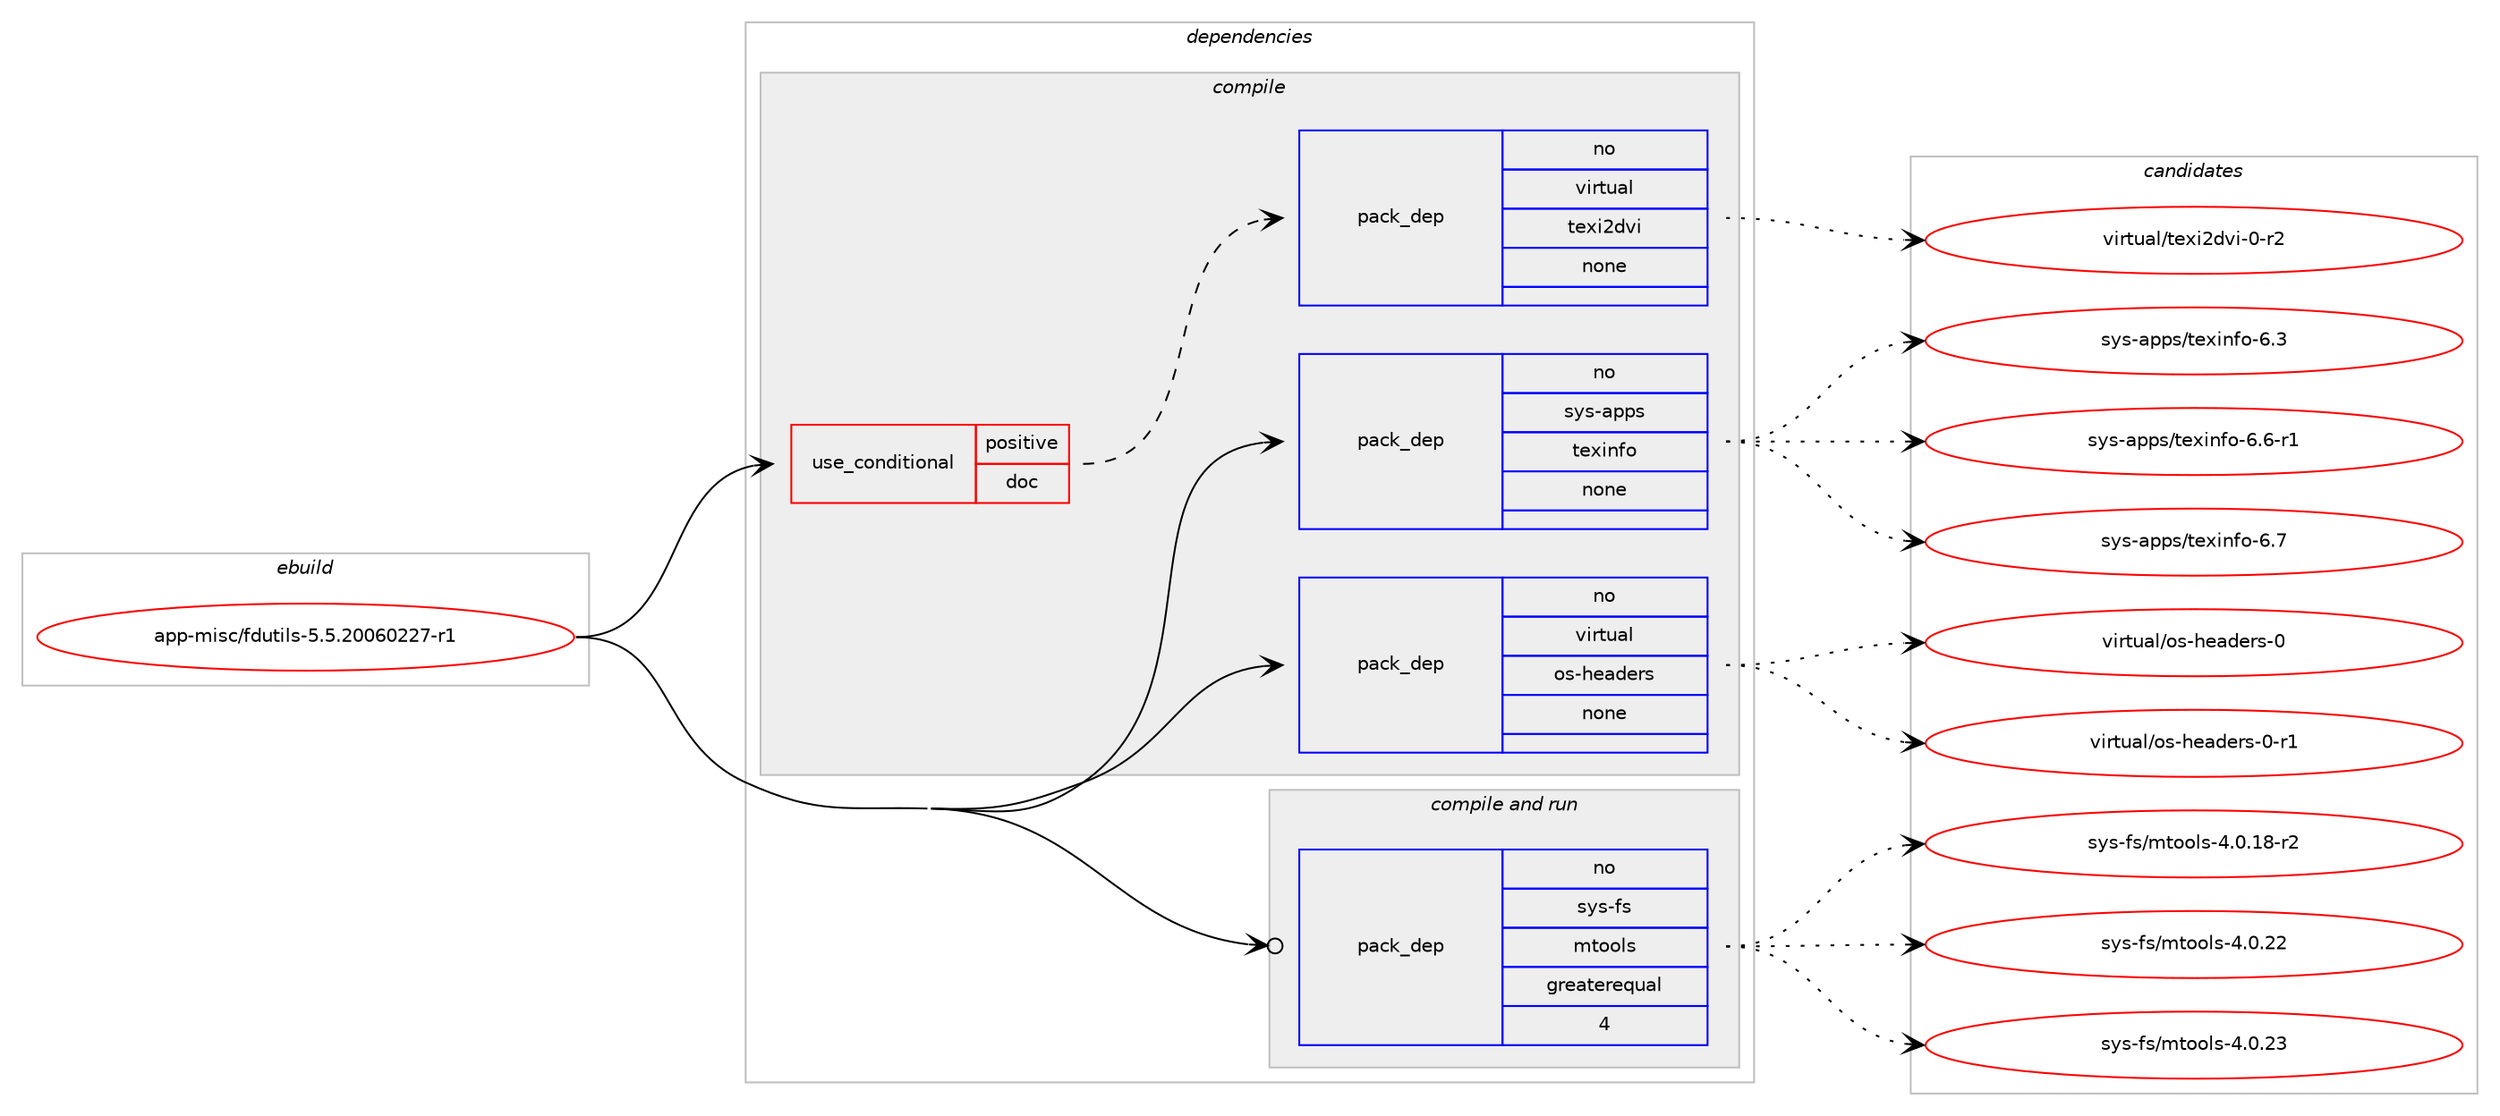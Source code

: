digraph prolog {

# *************
# Graph options
# *************

newrank=true;
concentrate=true;
compound=true;
graph [rankdir=LR,fontname=Helvetica,fontsize=10,ranksep=1.5];#, ranksep=2.5, nodesep=0.2];
edge  [arrowhead=vee];
node  [fontname=Helvetica,fontsize=10];

# **********
# The ebuild
# **********

subgraph cluster_leftcol {
color=gray;
rank=same;
label=<<i>ebuild</i>>;
id [label="app-misc/fdutils-5.5.20060227-r1", color=red, width=4, href="../app-misc/fdutils-5.5.20060227-r1.svg"];
}

# ****************
# The dependencies
# ****************

subgraph cluster_midcol {
color=gray;
label=<<i>dependencies</i>>;
subgraph cluster_compile {
fillcolor="#eeeeee";
style=filled;
label=<<i>compile</i>>;
subgraph cond118992 {
dependency498239 [label=<<TABLE BORDER="0" CELLBORDER="1" CELLSPACING="0" CELLPADDING="4"><TR><TD ROWSPAN="3" CELLPADDING="10">use_conditional</TD></TR><TR><TD>positive</TD></TR><TR><TD>doc</TD></TR></TABLE>>, shape=none, color=red];
subgraph pack370252 {
dependency498240 [label=<<TABLE BORDER="0" CELLBORDER="1" CELLSPACING="0" CELLPADDING="4" WIDTH="220"><TR><TD ROWSPAN="6" CELLPADDING="30">pack_dep</TD></TR><TR><TD WIDTH="110">no</TD></TR><TR><TD>virtual</TD></TR><TR><TD>texi2dvi</TD></TR><TR><TD>none</TD></TR><TR><TD></TD></TR></TABLE>>, shape=none, color=blue];
}
dependency498239:e -> dependency498240:w [weight=20,style="dashed",arrowhead="vee"];
}
id:e -> dependency498239:w [weight=20,style="solid",arrowhead="vee"];
subgraph pack370253 {
dependency498241 [label=<<TABLE BORDER="0" CELLBORDER="1" CELLSPACING="0" CELLPADDING="4" WIDTH="220"><TR><TD ROWSPAN="6" CELLPADDING="30">pack_dep</TD></TR><TR><TD WIDTH="110">no</TD></TR><TR><TD>sys-apps</TD></TR><TR><TD>texinfo</TD></TR><TR><TD>none</TD></TR><TR><TD></TD></TR></TABLE>>, shape=none, color=blue];
}
id:e -> dependency498241:w [weight=20,style="solid",arrowhead="vee"];
subgraph pack370254 {
dependency498242 [label=<<TABLE BORDER="0" CELLBORDER="1" CELLSPACING="0" CELLPADDING="4" WIDTH="220"><TR><TD ROWSPAN="6" CELLPADDING="30">pack_dep</TD></TR><TR><TD WIDTH="110">no</TD></TR><TR><TD>virtual</TD></TR><TR><TD>os-headers</TD></TR><TR><TD>none</TD></TR><TR><TD></TD></TR></TABLE>>, shape=none, color=blue];
}
id:e -> dependency498242:w [weight=20,style="solid",arrowhead="vee"];
}
subgraph cluster_compileandrun {
fillcolor="#eeeeee";
style=filled;
label=<<i>compile and run</i>>;
subgraph pack370255 {
dependency498243 [label=<<TABLE BORDER="0" CELLBORDER="1" CELLSPACING="0" CELLPADDING="4" WIDTH="220"><TR><TD ROWSPAN="6" CELLPADDING="30">pack_dep</TD></TR><TR><TD WIDTH="110">no</TD></TR><TR><TD>sys-fs</TD></TR><TR><TD>mtools</TD></TR><TR><TD>greaterequal</TD></TR><TR><TD>4</TD></TR></TABLE>>, shape=none, color=blue];
}
id:e -> dependency498243:w [weight=20,style="solid",arrowhead="odotvee"];
}
subgraph cluster_run {
fillcolor="#eeeeee";
style=filled;
label=<<i>run</i>>;
}
}

# **************
# The candidates
# **************

subgraph cluster_choices {
rank=same;
color=gray;
label=<<i>candidates</i>>;

subgraph choice370252 {
color=black;
nodesep=1;
choice11810511411611797108471161011201055010011810545484511450 [label="virtual/texi2dvi-0-r2", color=red, width=4,href="../virtual/texi2dvi-0-r2.svg"];
dependency498240:e -> choice11810511411611797108471161011201055010011810545484511450:w [style=dotted,weight="100"];
}
subgraph choice370253 {
color=black;
nodesep=1;
choice11512111545971121121154711610112010511010211145544651 [label="sys-apps/texinfo-6.3", color=red, width=4,href="../sys-apps/texinfo-6.3.svg"];
choice115121115459711211211547116101120105110102111455446544511449 [label="sys-apps/texinfo-6.6-r1", color=red, width=4,href="../sys-apps/texinfo-6.6-r1.svg"];
choice11512111545971121121154711610112010511010211145544655 [label="sys-apps/texinfo-6.7", color=red, width=4,href="../sys-apps/texinfo-6.7.svg"];
dependency498241:e -> choice11512111545971121121154711610112010511010211145544651:w [style=dotted,weight="100"];
dependency498241:e -> choice115121115459711211211547116101120105110102111455446544511449:w [style=dotted,weight="100"];
dependency498241:e -> choice11512111545971121121154711610112010511010211145544655:w [style=dotted,weight="100"];
}
subgraph choice370254 {
color=black;
nodesep=1;
choice118105114116117971084711111545104101971001011141154548 [label="virtual/os-headers-0", color=red, width=4,href="../virtual/os-headers-0.svg"];
choice1181051141161179710847111115451041019710010111411545484511449 [label="virtual/os-headers-0-r1", color=red, width=4,href="../virtual/os-headers-0-r1.svg"];
dependency498242:e -> choice118105114116117971084711111545104101971001011141154548:w [style=dotted,weight="100"];
dependency498242:e -> choice1181051141161179710847111115451041019710010111411545484511449:w [style=dotted,weight="100"];
}
subgraph choice370255 {
color=black;
nodesep=1;
choice1151211154510211547109116111111108115455246484649564511450 [label="sys-fs/mtools-4.0.18-r2", color=red, width=4,href="../sys-fs/mtools-4.0.18-r2.svg"];
choice115121115451021154710911611111110811545524648465050 [label="sys-fs/mtools-4.0.22", color=red, width=4,href="../sys-fs/mtools-4.0.22.svg"];
choice115121115451021154710911611111110811545524648465051 [label="sys-fs/mtools-4.0.23", color=red, width=4,href="../sys-fs/mtools-4.0.23.svg"];
dependency498243:e -> choice1151211154510211547109116111111108115455246484649564511450:w [style=dotted,weight="100"];
dependency498243:e -> choice115121115451021154710911611111110811545524648465050:w [style=dotted,weight="100"];
dependency498243:e -> choice115121115451021154710911611111110811545524648465051:w [style=dotted,weight="100"];
}
}

}
